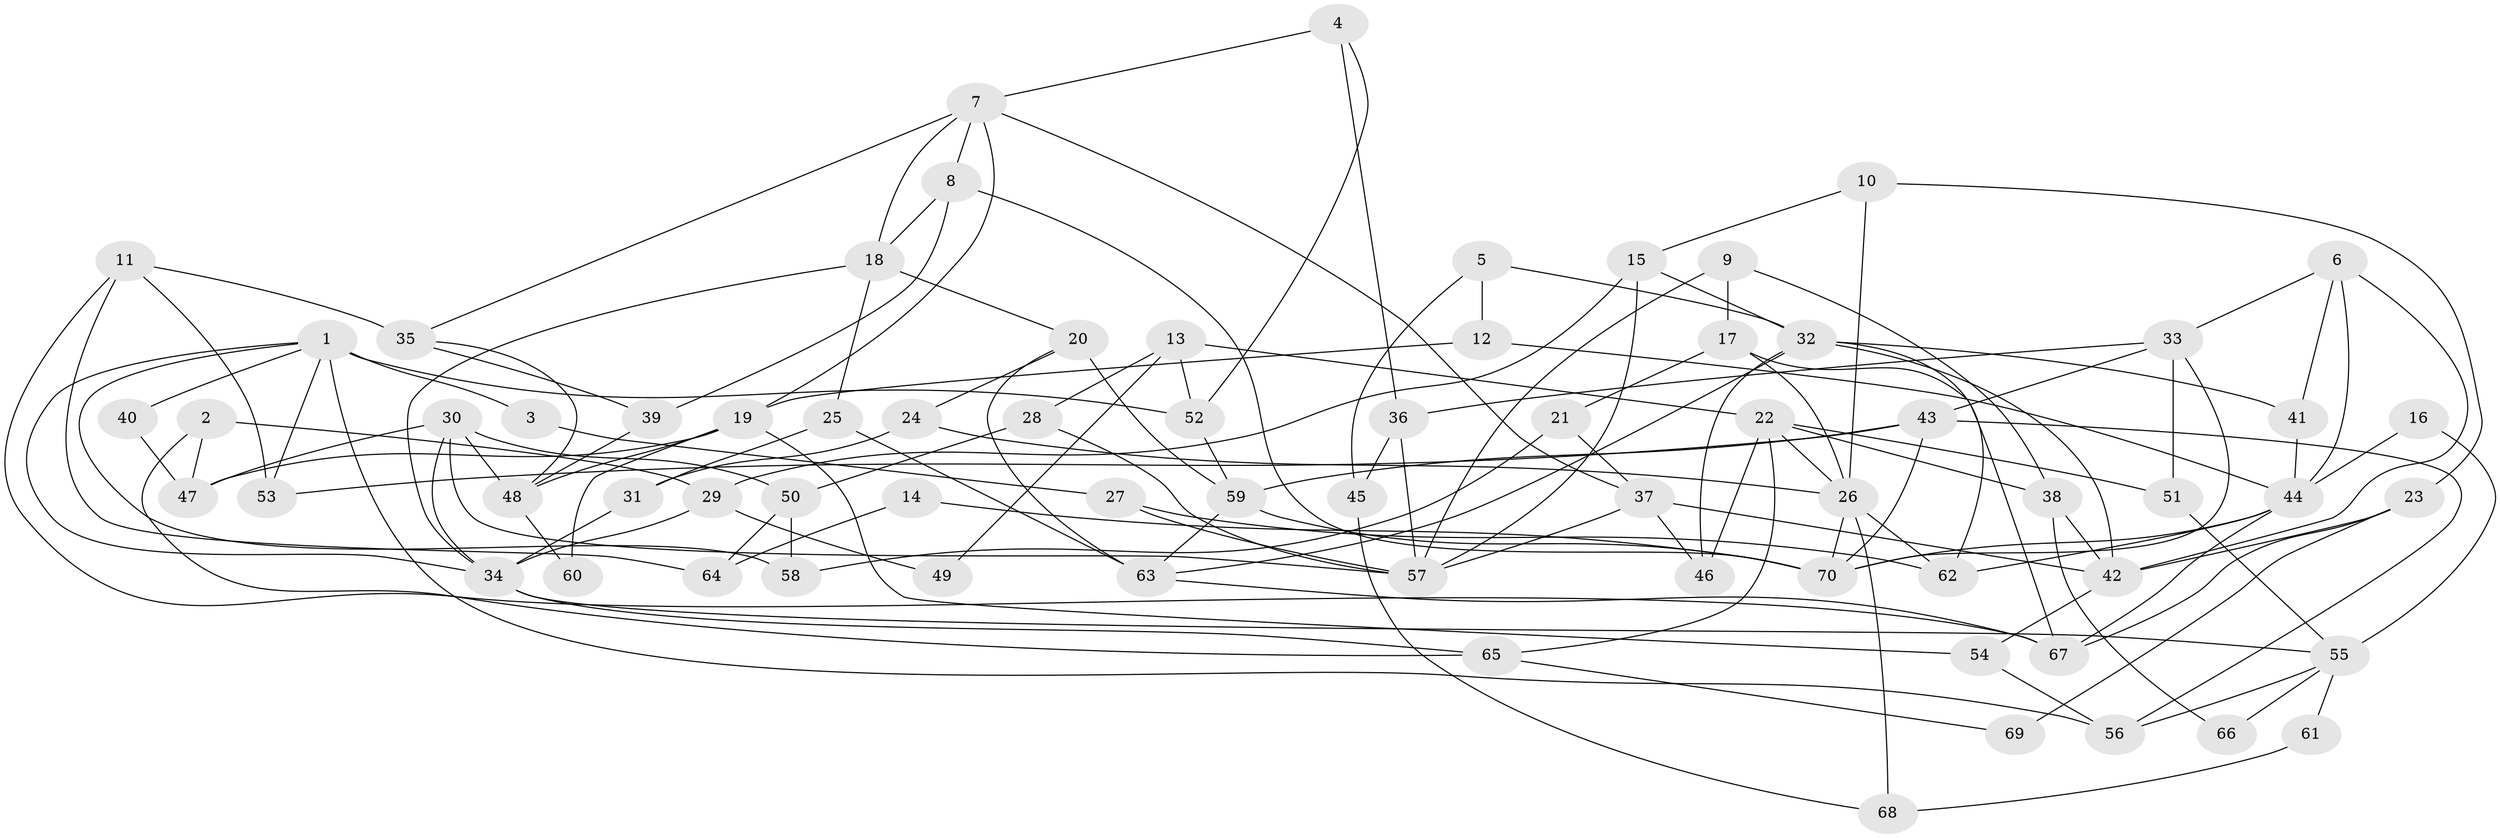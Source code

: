 // Generated by graph-tools (version 1.1) at 2025/02/03/09/25 03:02:11]
// undirected, 70 vertices, 140 edges
graph export_dot {
graph [start="1"]
  node [color=gray90,style=filled];
  1;
  2;
  3;
  4;
  5;
  6;
  7;
  8;
  9;
  10;
  11;
  12;
  13;
  14;
  15;
  16;
  17;
  18;
  19;
  20;
  21;
  22;
  23;
  24;
  25;
  26;
  27;
  28;
  29;
  30;
  31;
  32;
  33;
  34;
  35;
  36;
  37;
  38;
  39;
  40;
  41;
  42;
  43;
  44;
  45;
  46;
  47;
  48;
  49;
  50;
  51;
  52;
  53;
  54;
  55;
  56;
  57;
  58;
  59;
  60;
  61;
  62;
  63;
  64;
  65;
  66;
  67;
  68;
  69;
  70;
  1 -- 56;
  1 -- 53;
  1 -- 3;
  1 -- 34;
  1 -- 40;
  1 -- 52;
  1 -- 58;
  2 -- 65;
  2 -- 29;
  2 -- 47;
  3 -- 27;
  4 -- 7;
  4 -- 52;
  4 -- 36;
  5 -- 32;
  5 -- 12;
  5 -- 45;
  6 -- 41;
  6 -- 44;
  6 -- 33;
  6 -- 42;
  7 -- 8;
  7 -- 37;
  7 -- 18;
  7 -- 19;
  7 -- 35;
  8 -- 18;
  8 -- 70;
  8 -- 39;
  9 -- 57;
  9 -- 38;
  9 -- 17;
  10 -- 26;
  10 -- 15;
  10 -- 23;
  11 -- 67;
  11 -- 35;
  11 -- 53;
  11 -- 64;
  12 -- 19;
  12 -- 44;
  13 -- 52;
  13 -- 28;
  13 -- 22;
  13 -- 49;
  14 -- 70;
  14 -- 64;
  15 -- 32;
  15 -- 57;
  15 -- 29;
  16 -- 55;
  16 -- 44;
  17 -- 26;
  17 -- 21;
  17 -- 67;
  18 -- 20;
  18 -- 25;
  18 -- 34;
  19 -- 47;
  19 -- 48;
  19 -- 54;
  19 -- 60;
  20 -- 59;
  20 -- 63;
  20 -- 24;
  21 -- 37;
  21 -- 58;
  22 -- 26;
  22 -- 38;
  22 -- 46;
  22 -- 51;
  22 -- 65;
  23 -- 67;
  23 -- 42;
  23 -- 69;
  24 -- 31;
  24 -- 26;
  25 -- 63;
  25 -- 31;
  26 -- 70;
  26 -- 62;
  26 -- 68;
  27 -- 62;
  27 -- 57;
  28 -- 57;
  28 -- 50;
  29 -- 34;
  29 -- 49;
  30 -- 48;
  30 -- 34;
  30 -- 47;
  30 -- 50;
  30 -- 57;
  31 -- 34;
  32 -- 46;
  32 -- 42;
  32 -- 41;
  32 -- 62;
  32 -- 63;
  33 -- 43;
  33 -- 36;
  33 -- 51;
  33 -- 70;
  34 -- 55;
  34 -- 65;
  35 -- 39;
  35 -- 48;
  36 -- 45;
  36 -- 57;
  37 -- 57;
  37 -- 42;
  37 -- 46;
  38 -- 42;
  38 -- 66;
  39 -- 48;
  40 -- 47;
  41 -- 44;
  42 -- 54;
  43 -- 70;
  43 -- 56;
  43 -- 53;
  43 -- 59;
  44 -- 67;
  44 -- 62;
  44 -- 70;
  45 -- 68;
  48 -- 60;
  50 -- 58;
  50 -- 64;
  51 -- 55;
  52 -- 59;
  54 -- 56;
  55 -- 56;
  55 -- 61;
  55 -- 66;
  59 -- 70;
  59 -- 63;
  61 -- 68;
  63 -- 67;
  65 -- 69;
}
